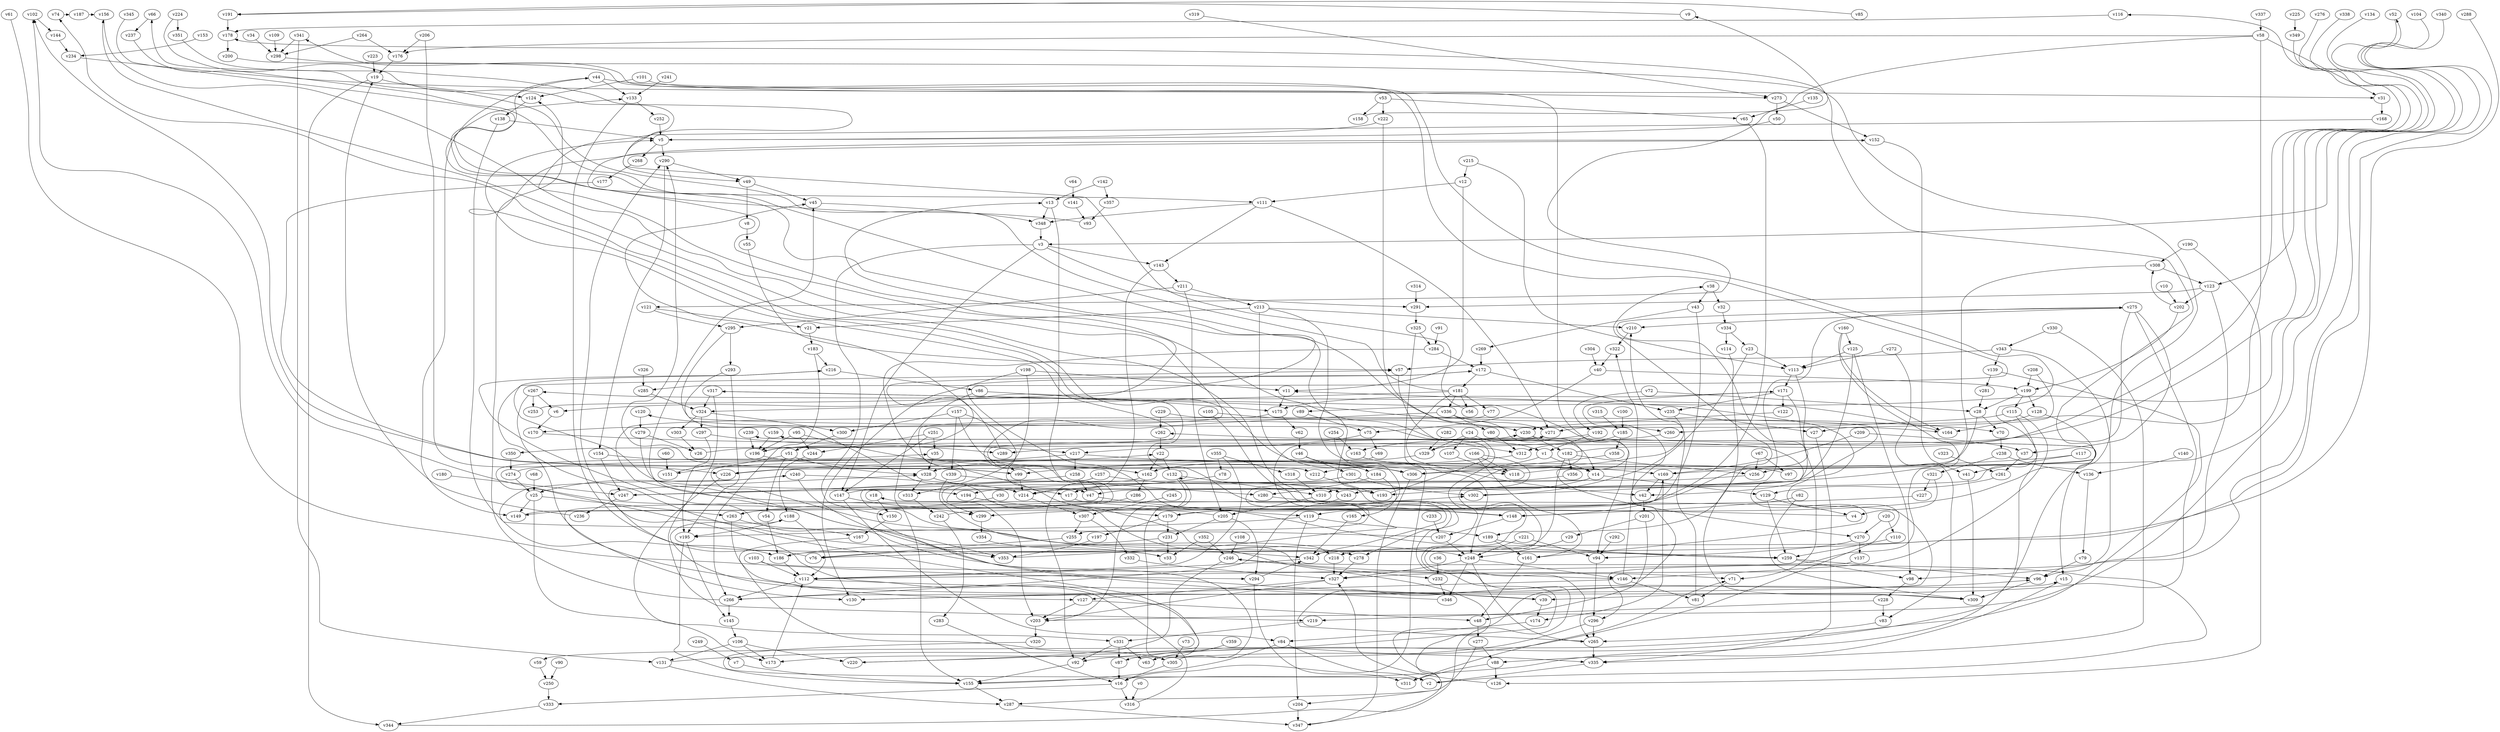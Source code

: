 // Benchmark game 540 - 360 vertices
// time_bound: 102
// targets: v138
digraph G {
    v0 [name="v0", player=0];
    v1 [name="v1", player=1];
    v2 [name="v2", player=0];
    v3 [name="v3", player=0];
    v4 [name="v4", player=0];
    v5 [name="v5", player=0];
    v6 [name="v6", player=0];
    v7 [name="v7", player=1];
    v8 [name="v8", player=1];
    v9 [name="v9", player=0];
    v10 [name="v10", player=1];
    v11 [name="v11", player=0];
    v12 [name="v12", player=1];
    v13 [name="v13", player=0];
    v14 [name="v14", player=1];
    v15 [name="v15", player=0];
    v16 [name="v16", player=1];
    v17 [name="v17", player=0];
    v18 [name="v18", player=1];
    v19 [name="v19", player=1];
    v20 [name="v20", player=0];
    v21 [name="v21", player=1];
    v22 [name="v22", player=1];
    v23 [name="v23", player=1];
    v24 [name="v24", player=1];
    v25 [name="v25", player=1];
    v26 [name="v26", player=1];
    v27 [name="v27", player=1];
    v28 [name="v28", player=0];
    v29 [name="v29", player=1];
    v30 [name="v30", player=0];
    v31 [name="v31", player=1];
    v32 [name="v32", player=0];
    v33 [name="v33", player=0];
    v34 [name="v34", player=0];
    v35 [name="v35", player=0];
    v36 [name="v36", player=0];
    v37 [name="v37", player=1];
    v38 [name="v38", player=0];
    v39 [name="v39", player=0];
    v40 [name="v40", player=0];
    v41 [name="v41", player=1];
    v42 [name="v42", player=1];
    v43 [name="v43", player=1];
    v44 [name="v44", player=1];
    v45 [name="v45", player=0];
    v46 [name="v46", player=0];
    v47 [name="v47", player=0];
    v48 [name="v48", player=1];
    v49 [name="v49", player=1];
    v50 [name="v50", player=1];
    v51 [name="v51", player=1];
    v52 [name="v52", player=0];
    v53 [name="v53", player=0];
    v54 [name="v54", player=0];
    v55 [name="v55", player=0];
    v56 [name="v56", player=0];
    v57 [name="v57", player=1];
    v58 [name="v58", player=1];
    v59 [name="v59", player=0];
    v60 [name="v60", player=1];
    v61 [name="v61", player=0];
    v62 [name="v62", player=0];
    v63 [name="v63", player=0];
    v64 [name="v64", player=1];
    v65 [name="v65", player=1];
    v66 [name="v66", player=0];
    v67 [name="v67", player=0];
    v68 [name="v68", player=1];
    v69 [name="v69", player=1];
    v70 [name="v70", player=1];
    v71 [name="v71", player=0];
    v72 [name="v72", player=1];
    v73 [name="v73", player=1];
    v74 [name="v74", player=0];
    v75 [name="v75", player=1];
    v76 [name="v76", player=0];
    v77 [name="v77", player=0];
    v78 [name="v78", player=0];
    v79 [name="v79", player=0];
    v80 [name="v80", player=1];
    v81 [name="v81", player=0];
    v82 [name="v82", player=0];
    v83 [name="v83", player=0];
    v84 [name="v84", player=1];
    v85 [name="v85", player=0];
    v86 [name="v86", player=0];
    v87 [name="v87", player=0];
    v88 [name="v88", player=1];
    v89 [name="v89", player=0];
    v90 [name="v90", player=0];
    v91 [name="v91", player=0];
    v92 [name="v92", player=0];
    v93 [name="v93", player=0];
    v94 [name="v94", player=0];
    v95 [name="v95", player=0];
    v96 [name="v96", player=1];
    v97 [name="v97", player=0];
    v98 [name="v98", player=1];
    v99 [name="v99", player=0];
    v100 [name="v100", player=1];
    v101 [name="v101", player=1];
    v102 [name="v102", player=1];
    v103 [name="v103", player=1];
    v104 [name="v104", player=0];
    v105 [name="v105", player=0];
    v106 [name="v106", player=0];
    v107 [name="v107", player=0];
    v108 [name="v108", player=0];
    v109 [name="v109", player=1];
    v110 [name="v110", player=1];
    v111 [name="v111", player=0];
    v112 [name="v112", player=0];
    v113 [name="v113", player=0];
    v114 [name="v114", player=1];
    v115 [name="v115", player=1];
    v116 [name="v116", player=1];
    v117 [name="v117", player=1];
    v118 [name="v118", player=0];
    v119 [name="v119", player=1];
    v120 [name="v120", player=0];
    v121 [name="v121", player=1];
    v122 [name="v122", player=0];
    v123 [name="v123", player=1];
    v124 [name="v124", player=1];
    v125 [name="v125", player=1];
    v126 [name="v126", player=1];
    v127 [name="v127", player=1];
    v128 [name="v128", player=1];
    v129 [name="v129", player=0];
    v130 [name="v130", player=1];
    v131 [name="v131", player=0];
    v132 [name="v132", player=1];
    v133 [name="v133", player=1];
    v134 [name="v134", player=0];
    v135 [name="v135", player=0];
    v136 [name="v136", player=1];
    v137 [name="v137", player=0];
    v138 [name="v138", player=1, target=1];
    v139 [name="v139", player=1];
    v140 [name="v140", player=1];
    v141 [name="v141", player=0];
    v142 [name="v142", player=1];
    v143 [name="v143", player=0];
    v144 [name="v144", player=0];
    v145 [name="v145", player=1];
    v146 [name="v146", player=1];
    v147 [name="v147", player=0];
    v148 [name="v148", player=0];
    v149 [name="v149", player=0];
    v150 [name="v150", player=1];
    v151 [name="v151", player=0];
    v152 [name="v152", player=0];
    v153 [name="v153", player=1];
    v154 [name="v154", player=1];
    v155 [name="v155", player=0];
    v156 [name="v156", player=1];
    v157 [name="v157", player=1];
    v158 [name="v158", player=1];
    v159 [name="v159", player=0];
    v160 [name="v160", player=1];
    v161 [name="v161", player=1];
    v162 [name="v162", player=1];
    v163 [name="v163", player=1];
    v164 [name="v164", player=0];
    v165 [name="v165", player=1];
    v166 [name="v166", player=0];
    v167 [name="v167", player=0];
    v168 [name="v168", player=1];
    v169 [name="v169", player=0];
    v170 [name="v170", player=0];
    v171 [name="v171", player=0];
    v172 [name="v172", player=1];
    v173 [name="v173", player=1];
    v174 [name="v174", player=1];
    v175 [name="v175", player=1];
    v176 [name="v176", player=1];
    v177 [name="v177", player=1];
    v178 [name="v178", player=1];
    v179 [name="v179", player=0];
    v180 [name="v180", player=1];
    v181 [name="v181", player=1];
    v182 [name="v182", player=1];
    v183 [name="v183", player=1];
    v184 [name="v184", player=0];
    v185 [name="v185", player=1];
    v186 [name="v186", player=0];
    v187 [name="v187", player=1];
    v188 [name="v188", player=0];
    v189 [name="v189", player=0];
    v190 [name="v190", player=1];
    v191 [name="v191", player=1];
    v192 [name="v192", player=0];
    v193 [name="v193", player=0];
    v194 [name="v194", player=0];
    v195 [name="v195", player=1];
    v196 [name="v196", player=1];
    v197 [name="v197", player=1];
    v198 [name="v198", player=0];
    v199 [name="v199", player=1];
    v200 [name="v200", player=1];
    v201 [name="v201", player=0];
    v202 [name="v202", player=1];
    v203 [name="v203", player=1];
    v204 [name="v204", player=1];
    v205 [name="v205", player=1];
    v206 [name="v206", player=1];
    v207 [name="v207", player=1];
    v208 [name="v208", player=0];
    v209 [name="v209", player=0];
    v210 [name="v210", player=0];
    v211 [name="v211", player=0];
    v212 [name="v212", player=0];
    v213 [name="v213", player=0];
    v214 [name="v214", player=1];
    v215 [name="v215", player=0];
    v216 [name="v216", player=1];
    v217 [name="v217", player=0];
    v218 [name="v218", player=0];
    v219 [name="v219", player=0];
    v220 [name="v220", player=1];
    v221 [name="v221", player=1];
    v222 [name="v222", player=1];
    v223 [name="v223", player=0];
    v224 [name="v224", player=1];
    v225 [name="v225", player=0];
    v226 [name="v226", player=0];
    v227 [name="v227", player=0];
    v228 [name="v228", player=1];
    v229 [name="v229", player=1];
    v230 [name="v230", player=1];
    v231 [name="v231", player=1];
    v232 [name="v232", player=0];
    v233 [name="v233", player=0];
    v234 [name="v234", player=0];
    v235 [name="v235", player=1];
    v236 [name="v236", player=1];
    v237 [name="v237", player=0];
    v238 [name="v238", player=0];
    v239 [name="v239", player=0];
    v240 [name="v240", player=0];
    v241 [name="v241", player=0];
    v242 [name="v242", player=1];
    v243 [name="v243", player=0];
    v244 [name="v244", player=1];
    v245 [name="v245", player=1];
    v246 [name="v246", player=1];
    v247 [name="v247", player=0];
    v248 [name="v248", player=0];
    v249 [name="v249", player=0];
    v250 [name="v250", player=1];
    v251 [name="v251", player=0];
    v252 [name="v252", player=0];
    v253 [name="v253", player=1];
    v254 [name="v254", player=1];
    v255 [name="v255", player=0];
    v256 [name="v256", player=0];
    v257 [name="v257", player=0];
    v258 [name="v258", player=1];
    v259 [name="v259", player=0];
    v260 [name="v260", player=0];
    v261 [name="v261", player=0];
    v262 [name="v262", player=0];
    v263 [name="v263", player=0];
    v264 [name="v264", player=0];
    v265 [name="v265", player=0];
    v266 [name="v266", player=0];
    v267 [name="v267", player=0];
    v268 [name="v268", player=0];
    v269 [name="v269", player=0];
    v270 [name="v270", player=1];
    v271 [name="v271", player=0];
    v272 [name="v272", player=0];
    v273 [name="v273", player=0];
    v274 [name="v274", player=0];
    v275 [name="v275", player=0];
    v276 [name="v276", player=1];
    v277 [name="v277", player=1];
    v278 [name="v278", player=0];
    v279 [name="v279", player=1];
    v280 [name="v280", player=1];
    v281 [name="v281", player=1];
    v282 [name="v282", player=1];
    v283 [name="v283", player=0];
    v284 [name="v284", player=1];
    v285 [name="v285", player=0];
    v286 [name="v286", player=0];
    v287 [name="v287", player=0];
    v288 [name="v288", player=1];
    v289 [name="v289", player=1];
    v290 [name="v290", player=0];
    v291 [name="v291", player=1];
    v292 [name="v292", player=1];
    v293 [name="v293", player=1];
    v294 [name="v294", player=0];
    v295 [name="v295", player=0];
    v296 [name="v296", player=0];
    v297 [name="v297", player=0];
    v298 [name="v298", player=0];
    v299 [name="v299", player=0];
    v300 [name="v300", player=0];
    v301 [name="v301", player=1];
    v302 [name="v302", player=1];
    v303 [name="v303", player=1];
    v304 [name="v304", player=1];
    v305 [name="v305", player=0];
    v306 [name="v306", player=1];
    v307 [name="v307", player=0];
    v308 [name="v308", player=0];
    v309 [name="v309", player=0];
    v310 [name="v310", player=0];
    v311 [name="v311", player=0];
    v312 [name="v312", player=1];
    v313 [name="v313", player=0];
    v314 [name="v314", player=1];
    v315 [name="v315", player=1];
    v316 [name="v316", player=1];
    v317 [name="v317", player=0];
    v318 [name="v318", player=1];
    v319 [name="v319", player=1];
    v320 [name="v320", player=1];
    v321 [name="v321", player=0];
    v322 [name="v322", player=0];
    v323 [name="v323", player=1];
    v324 [name="v324", player=0];
    v325 [name="v325", player=0];
    v326 [name="v326", player=0];
    v327 [name="v327", player=0];
    v328 [name="v328", player=0];
    v329 [name="v329", player=0];
    v330 [name="v330", player=1];
    v331 [name="v331", player=0];
    v332 [name="v332", player=0];
    v333 [name="v333", player=0];
    v334 [name="v334", player=1];
    v335 [name="v335", player=1];
    v336 [name="v336", player=0];
    v337 [name="v337", player=1];
    v338 [name="v338", player=1];
    v339 [name="v339", player=1];
    v340 [name="v340", player=1];
    v341 [name="v341", player=0];
    v342 [name="v342", player=0];
    v343 [name="v343", player=1];
    v344 [name="v344", player=1];
    v345 [name="v345", player=1];
    v346 [name="v346", player=0];
    v347 [name="v347", player=0];
    v348 [name="v348", player=0];
    v349 [name="v349", player=0];
    v350 [name="v350", player=1];
    v351 [name="v351", player=1];
    v352 [name="v352", player=1];
    v353 [name="v353", player=0];
    v354 [name="v354", player=0];
    v355 [name="v355", player=1];
    v356 [name="v356", player=0];
    v357 [name="v357", player=0];
    v358 [name="v358", player=0];
    v359 [name="v359", player=1];

    v0 -> v316;
    v1 -> v14;
    v2 -> v246 [constraint="t mod 5 == 3"];
    v3 -> v143;
    v4 -> v102 [constraint="t mod 3 == 0"];
    v5 -> v290;
    v6 -> v170;
    v7 -> v155;
    v8 -> v55;
    v9 -> v191 [constraint="t mod 2 == 1"];
    v10 -> v202;
    v11 -> v175;
    v12 -> v111;
    v13 -> v348;
    v14 -> v255 [constraint="t mod 4 == 0"];
    v15 -> v88;
    v16 -> v333;
    v17 -> v148;
    v18 -> v150;
    v19 -> v124;
    v20 -> v270;
    v21 -> v183;
    v22 -> v162;
    v23 -> v113;
    v24 -> v107;
    v25 -> v263;
    v26 -> v5 [constraint="t < 10"];
    v27 -> v335;
    v28 -> v256;
    v29 -> v248;
    v30 -> v263;
    v31 -> v168;
    v32 -> v334;
    v33 -> v328 [constraint="t >= 4"];
    v34 -> v298;
    v35 -> v328;
    v36 -> v232;
    v37 -> v261;
    v38 -> v43;
    v39 -> v216 [constraint="t mod 3 == 1"];
    v40 -> v75;
    v41 -> v309;
    v42 -> v201;
    v43 -> v269 [constraint="t >= 1"];
    v44 -> v133;
    v45 -> v348;
    v46 -> v184;
    v47 -> v119;
    v48 -> v277;
    v49 -> v45;
    v50 -> v5;
    v51 -> v328;
    v52 -> v3 [constraint="t >= 5"];
    v53 -> v222;
    v54 -> v186;
    v55 -> v57;
    v56 -> v317 [constraint="t < 10"];
    v57 -> v312;
    v58 -> v121 [constraint="t >= 5"];
    v59 -> v250;
    v60 -> v151;
    v61 -> v294 [constraint="t mod 3 == 2"];
    v62 -> v46;
    v63 -> v35 [constraint="t >= 4"];
    v64 -> v141;
    v65 -> v119;
    v66 -> v237;
    v67 -> v256;
    v68 -> v25;
    v69 -> v259 [constraint="t mod 2 == 0"];
    v70 -> v238;
    v71 -> v81;
    v72 -> v28;
    v73 -> v305;
    v74 -> v187 [constraint="t < 12"];
    v75 -> v289;
    v76 -> v218 [constraint="t >= 2"];
    v77 -> v247 [constraint="t >= 5"];
    v78 -> v214;
    v79 -> v96;
    v80 -> v312 [constraint="t < 12"];
    v81 -> v210;
    v82 -> v309;
    v83 -> v265;
    v84 -> v155;
    v85 -> v191 [constraint="t >= 5"];
    v86 -> v175;
    v87 -> v16;
    v88 -> v311;
    v89 -> v75;
    v90 -> v250;
    v91 -> v284;
    v92 -> v155;
    v93 -> v133 [constraint="t mod 5 == 0"];
    v94 -> v296;
    v95 -> v244;
    v96 -> v309;
    v97 -> v102 [constraint="t < 7"];
    v98 -> v228;
    v99 -> v290;
    v100 -> v185;
    v101 -> v94;
    v102 -> v144;
    v103 -> v71 [constraint="t >= 2"];
    v104 -> v327 [constraint="t >= 1"];
    v105 -> v278 [constraint="t < 12"];
    v106 -> v173;
    v107 -> v118;
    v108 -> v246;
    v109 -> v298;
    v110 -> v259;
    v111 -> v348;
    v112 -> v39;
    v113 -> v171;
    v114 -> v189;
    v115 -> v92;
    v116 -> v178 [constraint="t >= 3"];
    v117 -> v306;
    v118 -> v239 [constraint="t >= 2"];
    v119 -> v204;
    v120 -> v279;
    v121 -> v21;
    v122 -> v230;
    v123 -> v202;
    v124 -> v138;
    v125 -> v113;
    v126 -> v327;
    v127 -> v203;
    v128 -> v164;
    v129 -> v259;
    v130 -> v18 [constraint="t < 14"];
    v131 -> v156 [constraint="t mod 2 == 1"];
    v132 -> v310;
    v133 -> v252;
    v134 -> v226 [constraint="t < 10"];
    v135 -> v65;
    v136 -> v79;
    v137 -> v296 [constraint="t mod 4 == 1"];
    v138 -> v5;
    v139 -> v59 [constraint="t mod 2 == 0"];
    v140 -> v136;
    v141 -> v93;
    v142 -> v13;
    v143 -> v211;
    v144 -> v234;
    v145 -> v106;
    v146 -> v81;
    v147 -> v341 [constraint="t < 9"];
    v148 -> v207;
    v149 -> v271 [constraint="t mod 4 == 1"];
    v150 -> v167;
    v151 -> v99 [constraint="t >= 5"];
    v152 -> v111 [constraint="t mod 4 == 3"];
    v153 -> v234;
    v154 -> v14;
    v155 -> v287;
    v156 -> v170 [constraint="t >= 3"];
    v157 -> v300;
    v158 -> v178 [constraint="t >= 4"];
    v159 -> v196;
    v160 -> v112 [constraint="t >= 2"];
    v161 -> v11 [constraint="t < 5"];
    v162 -> v286;
    v163 -> v169;
    v164 -> v267 [constraint="t mod 2 == 0"];
    v165 -> v342;
    v166 -> v118;
    v167 -> v305 [constraint="t < 6"];
    v168 -> v6 [constraint="t < 12"];
    v169 -> v159 [constraint="t mod 5 == 0"];
    v170 -> v217;
    v171 -> v122;
    v172 -> v181;
    v173 -> v112;
    v174 -> v84;
    v175 -> v353 [constraint="t mod 2 == 0"];
    v176 -> v19;
    v177 -> v99 [constraint="t mod 5 == 0"];
    v178 -> v200;
    v179 -> v9 [constraint="t >= 2"];
    v180 -> v247;
    v181 -> v66 [constraint="t >= 1"];
    v182 -> v116 [constraint="t mod 5 == 3"];
    v183 -> v216;
    v184 -> v280;
    v185 -> v312;
    v186 -> v112;
    v187 -> v156 [constraint="t < 15"];
    v188 -> v112;
    v189 -> v161;
    v190 -> v126;
    v191 -> v178;
    v192 -> v1;
    v193 -> v120 [constraint="t < 7"];
    v194 -> v179;
    v195 -> v155;
    v196 -> v172 [constraint="t mod 4 == 0"];
    v197 -> v353;
    v198 -> v313;
    v199 -> v128;
    v200 -> v155 [constraint="t mod 2 == 1"];
    v201 -> v29;
    v202 -> v199;
    v203 -> v52 [constraint="t >= 3"];
    v204 -> v347;
    v205 -> v294;
    v206 -> v176;
    v207 -> v240 [constraint="t mod 5 == 2"];
    v208 -> v27;
    v209 -> v37;
    v210 -> v322;
    v211 -> v213;
    v212 -> v193;
    v213 -> v210;
    v214 -> v307;
    v215 -> v113;
    v216 -> v86 [constraint="t >= 2"];
    v217 -> v306;
    v218 -> v327;
    v219 -> v331;
    v220 -> v57 [constraint="t >= 5"];
    v221 -> v94;
    v222 -> v5;
    v223 -> v19;
    v224 -> v270 [constraint="t mod 5 == 2"];
    v225 -> v349;
    v226 -> v331;
    v227 -> v299;
    v228 -> v83;
    v229 -> v87 [constraint="t >= 1"];
    v230 -> v182;
    v231 -> v186;
    v232 -> v346;
    v233 -> v207;
    v234 -> v273 [constraint="t >= 2"];
    v235 -> v27;
    v236 -> v19;
    v237 -> v265 [constraint="t < 11"];
    v238 -> v136;
    v239 -> v196;
    v240 -> v353;
    v241 -> v133;
    v242 -> v169 [constraint="t mod 2 == 1"];
    v243 -> v266;
    v244 -> v188;
    v245 -> v307;
    v246 -> v232;
    v247 -> v262 [constraint="t < 11"];
    v248 -> v346;
    v249 -> v7;
    v250 -> v333;
    v251 -> v244;
    v252 -> v5;
    v253 -> v13 [constraint="t >= 3"];
    v254 -> v163;
    v255 -> v76;
    v256 -> v278 [constraint="t < 9"];
    v257 -> v203;
    v258 -> v47;
    v259 -> v172 [constraint="t < 11"];
    v260 -> v217;
    v261 -> v129;
    v262 -> v22;
    v263 -> v275 [constraint="t >= 2"];
    v264 -> v298;
    v265 -> v96 [constraint="t < 6"];
    v266 -> v171 [constraint="t < 7"];
    v267 -> v130;
    v268 -> v177;
    v269 -> v172;
    v270 -> v94;
    v271 -> v350 [constraint="t < 10"];
    v272 -> v83;
    v273 -> v50;
    v274 -> v22 [constraint="t mod 2 == 1"];
    v275 -> v210;
    v276 -> v123 [constraint="t mod 2 == 0"];
    v277 -> v88;
    v278 -> v327;
    v279 -> v26;
    v280 -> v148;
    v281 -> v28;
    v282 -> v329;
    v283 -> v16;
    v284 -> v146 [constraint="t < 7"];
    v285 -> v324;
    v286 -> v309 [constraint="t < 6"];
    v287 -> v347;
    v288 -> v76 [constraint="t >= 1"];
    v289 -> v45 [constraint="t mod 5 == 0"];
    v290 -> v154;
    v291 -> v325;
    v292 -> v94;
    v293 -> v204 [constraint="t < 15"];
    v294 -> v342 [constraint="t < 9"];
    v295 -> v164 [constraint="t mod 4 == 1"];
    v296 -> v173;
    v297 -> v195;
    v298 -> v285 [constraint="t >= 2"];
    v299 -> v354;
    v300 -> v51;
    v301 -> v17;
    v302 -> v275 [constraint="t >= 2"];
    v303 -> v26;
    v304 -> v40;
    v305 -> v216 [constraint="t >= 1"];
    v306 -> v74 [constraint="t < 6"];
    v307 -> v332;
    v308 -> v123;
    v309 -> v38 [constraint="t < 10"];
    v310 -> v205;
    v311 -> v71 [constraint="t mod 5 == 3"];
    v312 -> v99;
    v313 -> v242;
    v314 -> v291;
    v315 -> v185;
    v316 -> v188 [constraint="t >= 5"];
    v317 -> v70 [constraint="t < 15"];
    v318 -> v310;
    v319 -> v273 [constraint="t >= 5"];
    v320 -> v2 [constraint="t mod 2 == 0"];
    v321 -> v4;
    v322 -> v40;
    v323 -> v261;
    v324 -> v303;
    v325 -> v248;
    v326 -> v285;
    v327 -> v203;
    v328 -> v17;
    v329 -> v328;
    v330 -> v343;
    v331 -> v63;
    v332 -> v327;
    v333 -> v344;
    v334 -> v23;
    v335 -> v2;
    v336 -> v149 [constraint="t >= 5"];
    v337 -> v58;
    v338 -> v89 [constraint="t >= 5"];
    v339 -> v248;
    v340 -> v218 [constraint="t < 8"];
    v341 -> v131;
    v342 -> v230 [constraint="t < 12"];
    v343 -> v139;
    v344 -> v44 [constraint="t mod 2 == 1"];
    v345 -> v186 [constraint="t >= 5"];
    v346 -> v302 [constraint="t < 15"];
    v347 -> v15 [constraint="t < 15"];
    v348 -> v3;
    v349 -> v163 [constraint="t >= 1"];
    v350 -> v274;
    v351 -> v49 [constraint="t >= 3"];
    v352 -> v33;
    v353 -> v152 [constraint="t < 14"];
    v354 -> v342;
    v355 -> v78;
    v356 -> v194;
    v357 -> v93;
    v358 -> v306;
    v359 -> v63;
    v133 -> v33;
    v111 -> v271;
    v258 -> v247;
    v123 -> v291;
    v146 -> v322;
    v24 -> v1;
    v266 -> v145;
    v296 -> v265;
    v273 -> v152;
    v75 -> v69;
    v166 -> v310;
    v19 -> v344;
    v103 -> v112;
    v221 -> v248;
    v142 -> v357;
    v67 -> v97;
    v181 -> v56;
    v317 -> v219;
    v257 -> v299;
    v183 -> v266;
    v12 -> v11;
    v188 -> v195;
    v23 -> v302;
    v211 -> v295;
    v44 -> v31;
    v112 -> v266;
    v106 -> v131;
    v179 -> v231;
    v138 -> v186;
    v175 -> v62;
    v146 -> v130;
    v342 -> v112;
    v129 -> v4;
    v284 -> v172;
    v14 -> v243;
    v13 -> v280;
    v157 -> v47;
    v324 -> v297;
    v99 -> v214;
    v196 -> v162;
    v152 -> v41;
    v199 -> v115;
    v192 -> v329;
    v22 -> v132;
    v328 -> v313;
    v235 -> v162;
    v182 -> v356;
    v179 -> v197;
    v202 -> v308;
    v25 -> v149;
    v115 -> v146;
    v49 -> v8;
    v275 -> v196;
    v205 -> v45;
    v231 -> v33;
    v166 -> v161;
    v16 -> v316;
    v20 -> v110;
    v113 -> v42;
    v28 -> v70;
    v125 -> v98;
    v205 -> v231;
    v270 -> v137;
    v257 -> v193;
    v46 -> v301;
    v275 -> v37;
    v132 -> v203;
    v228 -> v219;
    v181 -> v336;
    v277 -> v287;
    v308 -> v193;
    v53 -> v65;
    v117 -> v41;
    v38 -> v32;
    v58 -> v271;
    v259 -> v96;
    v301 -> v302;
    v1 -> v212;
    v169 -> v42;
    v259 -> v98;
    v246 -> v220;
    v58 -> v31;
    v217 -> v226;
    v169 -> v174;
    v181 -> v324;
    v24 -> v329;
    v119 -> v195;
    v222 -> v260;
    v331 -> v87;
    v171 -> v235;
    v230 -> v14;
    v39 -> v174;
    v307 -> v255;
    v317 -> v324;
    v185 -> v358;
    v208 -> v199;
    v215 -> v12;
    v123 -> v98;
    v72 -> v192;
    v157 -> v212;
    v327 -> v127;
    v321 -> v227;
    v51 -> v54;
    v181 -> v77;
    v157 -> v339;
    v161 -> v48;
    v106 -> v220;
    v43 -> v148;
    v3 -> v150;
    v199 -> v28;
    v127 -> v48;
    v3 -> v291;
    v306 -> v347;
    v324 -> v300;
    v147 -> v299;
    v240 -> v214;
    v160 -> v164;
    v14 -> v129;
    v272 -> v113;
    v343 -> v57;
    v132 -> v132;
    v207 -> v248;
    v238 -> v321;
    v111 -> v143;
    v224 -> v351;
    v58 -> v176;
    v240 -> v25;
    v213 -> v21;
    v263 -> v127;
    v266 -> v124;
    v229 -> v262;
    v343 -> v96;
    v189 -> v259;
    v154 -> v247;
    v195 -> v145;
    v248 -> v265;
    v95 -> v306;
    v172 -> v235;
    v160 -> v125;
    v121 -> v295;
    v190 -> v308;
    v247 -> v236;
    v198 -> v130;
    v171 -> v175;
    v248 -> v146;
    v293 -> v195;
    v131 -> v287;
    v213 -> v16;
    v101 -> v124;
    v352 -> v246;
    v211 -> v205;
    v267 -> v6;
    v330 -> v335;
    v88 -> v126;
    v125 -> v47;
    v217 -> v258;
    v341 -> v298;
    v267 -> v253;
    v248 -> v327;
    v279 -> v194;
    v275 -> v39;
    v294 -> v311;
    v263 -> v167;
    v171 -> v71;
    v209 -> v169;
    v115 -> v260;
    v3 -> v147;
    v264 -> v176;
    v143 -> v214;
    v162 -> v92;
    v184 -> v165;
    v76 -> v290;
    v44 -> v149;
    v295 -> v293;
    v325 -> v284;
    v274 -> v25;
    v254 -> v179;
    v86 -> v155;
    v182 -> v342;
    v206 -> v226;
    v84 -> v2;
    v251 -> v35;
    v201 -> v48;
    v51 -> v151;
    v53 -> v158;
    v305 -> v16;
    v40 -> v199;
    v213 -> v118;
    v331 -> v92;
    v336 -> v80;
    v242 -> v283;
    v251 -> v147;
    v132 -> v335;
    v265 -> v335;
    v336 -> v271;
    v290 -> v49;
    v182 -> v256;
    v198 -> v11;
    v105 -> v230;
    v139 -> v281;
    v334 -> v114;
    v181 -> v42;
    v203 -> v320;
    v5 -> v268;
    v119 -> v189;
    v297 -> v289;
    v355 -> v112;
    v355 -> v318;
    v147 -> v84;
    v25 -> v173;
    v95 -> v196;
    v128 -> v15;
    v82 -> v148;
    v339 -> v243;
}
